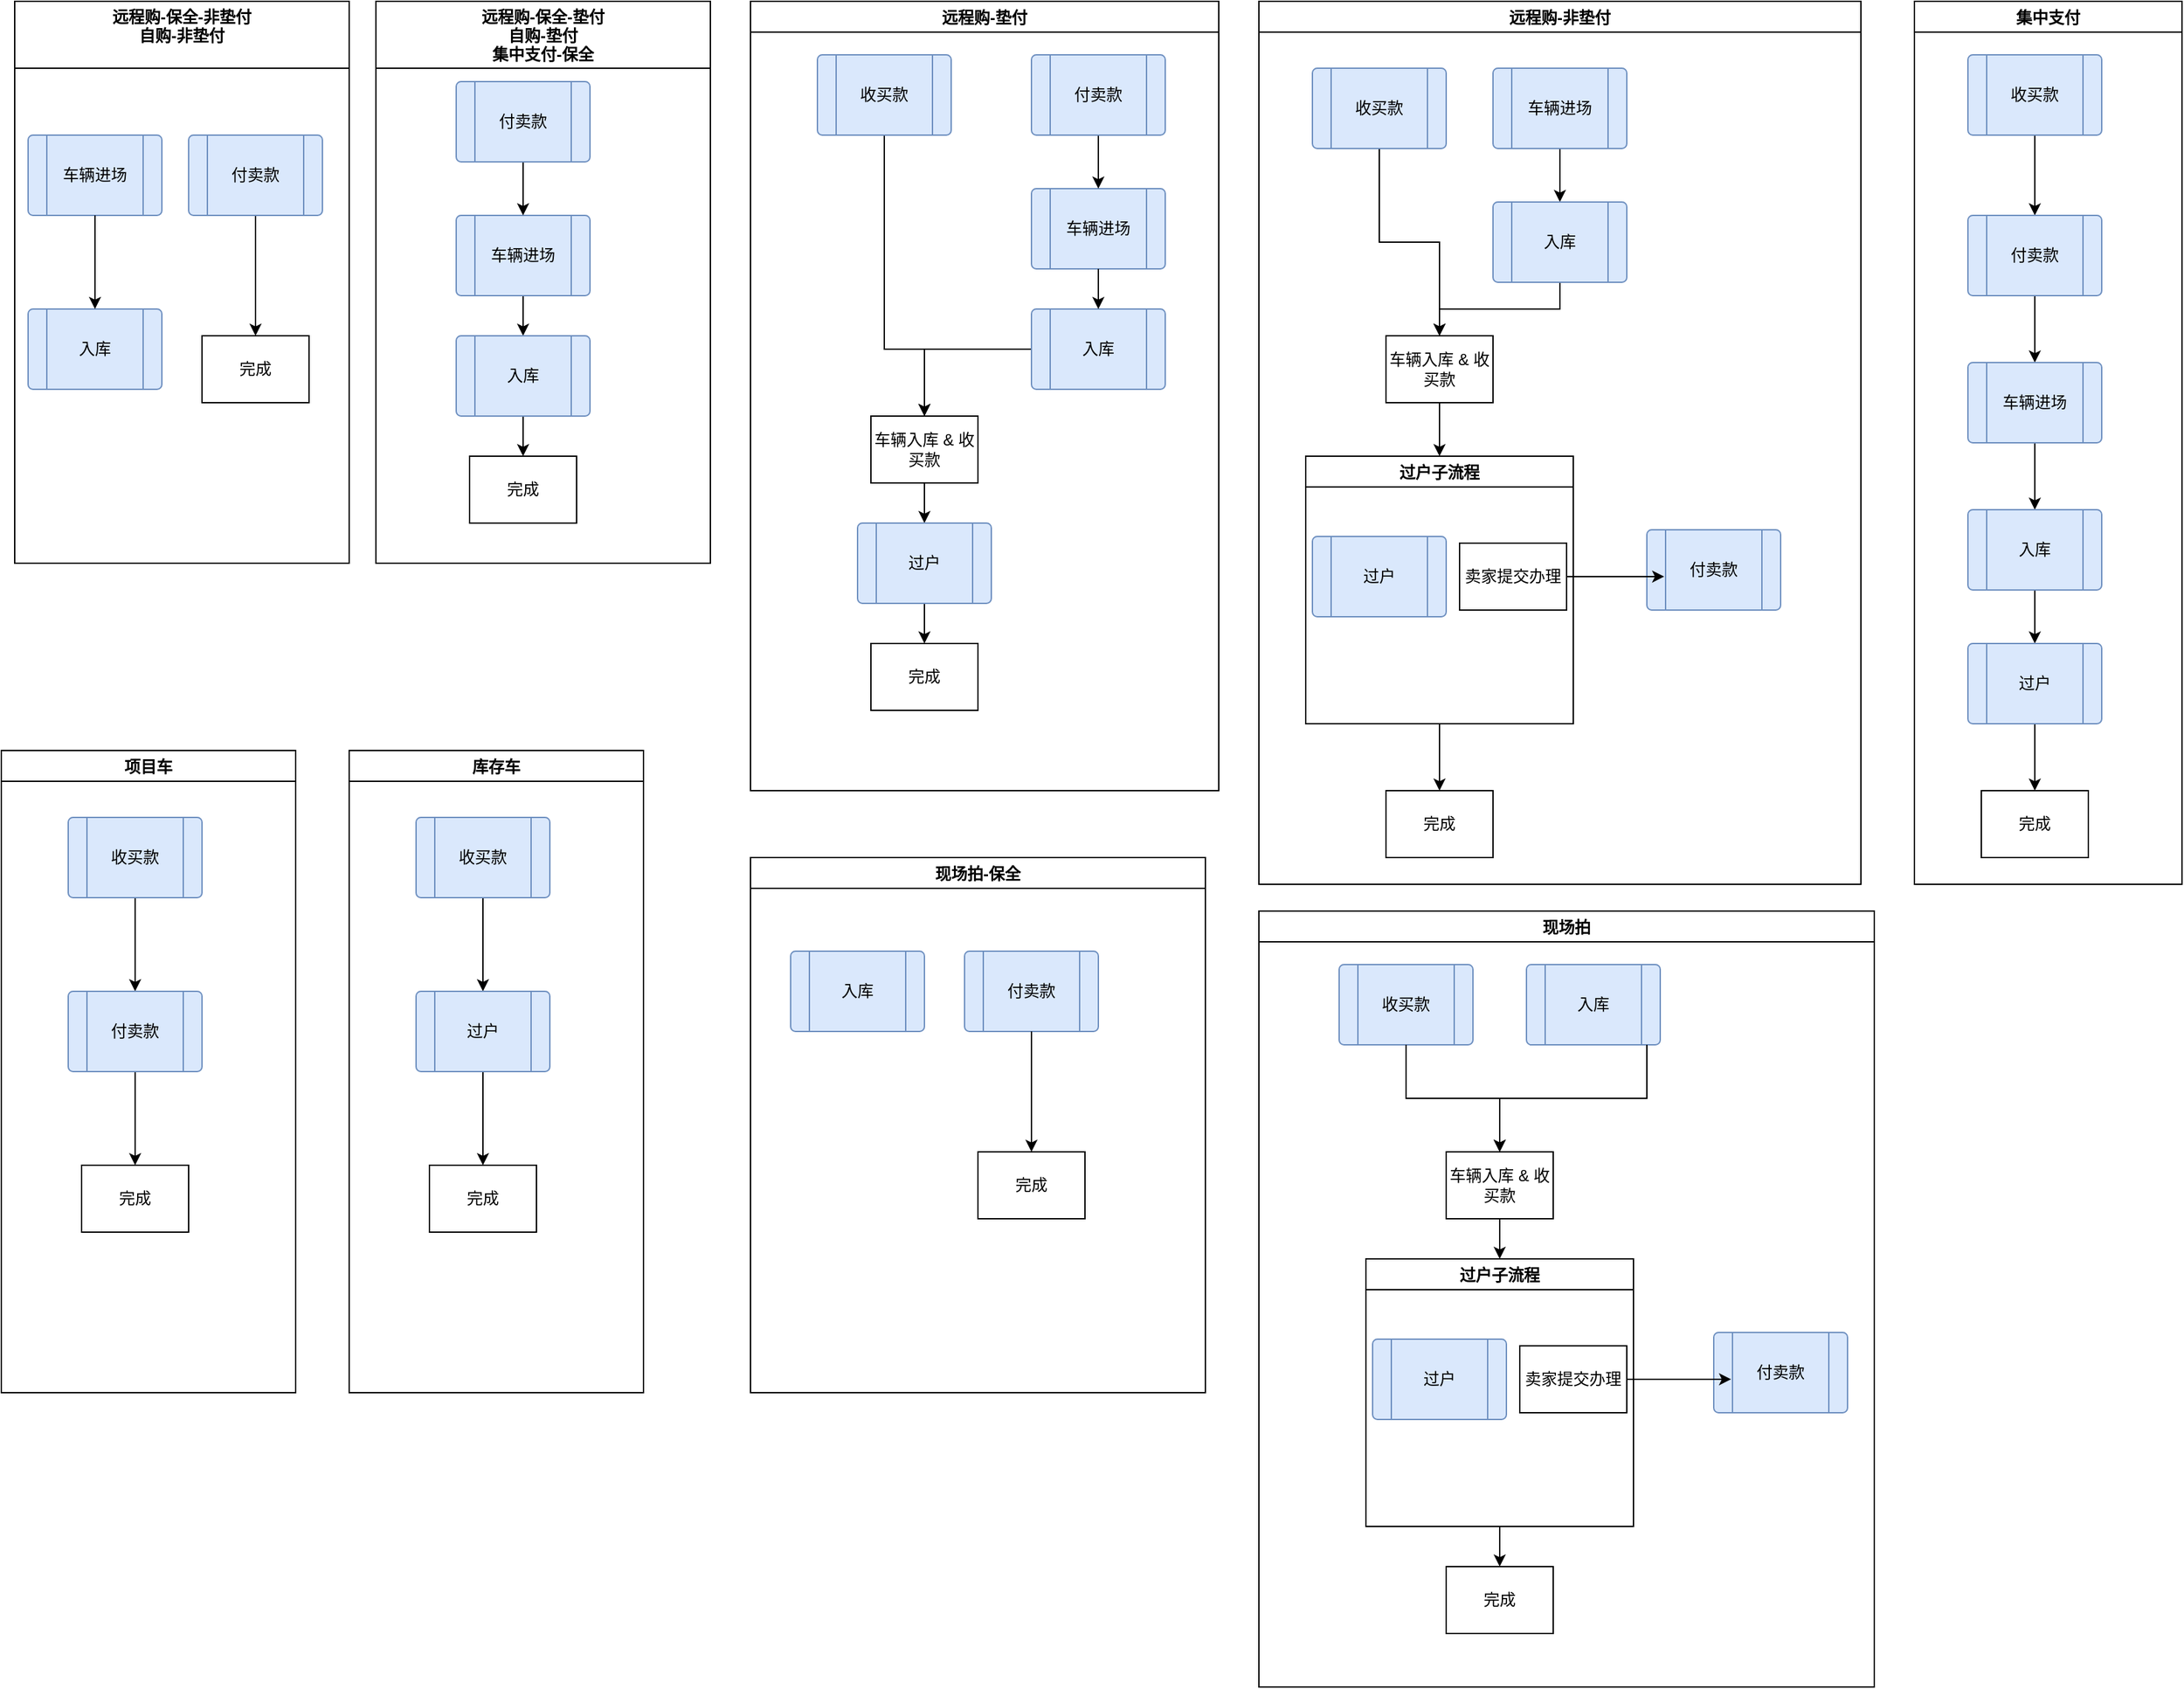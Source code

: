 <mxfile version="20.5.1" type="github" pages="2">
  <diagram id="PyH1VdXvSaC9Dqwm7e8b" name="订单流程-20221101">
    <mxGraphModel dx="2102" dy="1360" grid="1" gridSize="10" guides="1" tooltips="1" connect="1" arrows="1" fold="1" page="1" pageScale="1" pageWidth="850" pageHeight="1100" math="0" shadow="0">
      <root>
        <mxCell id="0" />
        <mxCell id="1" parent="0" />
        <mxCell id="zj0lSgHEAc8baebXkqyq-1" value="远程购-保全-非垫付&#xa;自购-非垫付&#xa;" style="swimlane;horizontal=1;startSize=50;" vertex="1" parent="1">
          <mxGeometry x="20" y="10" width="250" height="420" as="geometry" />
        </mxCell>
        <mxCell id="zj0lSgHEAc8baebXkqyq-2" value="车辆进场" style="verticalLabelPosition=middle;verticalAlign=middle;html=1;shape=process;whiteSpace=wrap;rounded=1;size=0.14;arcSize=6;labelPosition=center;align=center;fillColor=#dae8fc;strokeColor=#6c8ebf;" vertex="1" parent="zj0lSgHEAc8baebXkqyq-1">
          <mxGeometry x="10" y="100" width="100" height="60" as="geometry" />
        </mxCell>
        <mxCell id="O_E-vGtqt1srmJrxS2Ot-6" style="edgeStyle=orthogonalEdgeStyle;rounded=0;orthogonalLoop=1;jettySize=auto;html=1;" edge="1" parent="zj0lSgHEAc8baebXkqyq-1" source="O_E-vGtqt1srmJrxS2Ot-4" target="O_E-vGtqt1srmJrxS2Ot-5">
          <mxGeometry relative="1" as="geometry" />
        </mxCell>
        <mxCell id="O_E-vGtqt1srmJrxS2Ot-4" value="付卖款" style="verticalLabelPosition=middle;verticalAlign=middle;html=1;shape=process;whiteSpace=wrap;rounded=1;size=0.14;arcSize=6;labelPosition=center;align=center;fillColor=#dae8fc;strokeColor=#6c8ebf;" vertex="1" parent="zj0lSgHEAc8baebXkqyq-1">
          <mxGeometry x="130" y="100" width="100" height="60" as="geometry" />
        </mxCell>
        <mxCell id="O_E-vGtqt1srmJrxS2Ot-5" value="完成" style="rounded=0;whiteSpace=wrap;html=1;" vertex="1" parent="zj0lSgHEAc8baebXkqyq-1">
          <mxGeometry x="140" y="250" width="80" height="50" as="geometry" />
        </mxCell>
        <mxCell id="O_E-vGtqt1srmJrxS2Ot-2" value="入库" style="verticalLabelPosition=middle;verticalAlign=middle;html=1;shape=process;whiteSpace=wrap;rounded=1;size=0.14;arcSize=6;labelPosition=center;align=center;fillColor=#dae8fc;strokeColor=#6c8ebf;" vertex="1" parent="zj0lSgHEAc8baebXkqyq-1">
          <mxGeometry x="10" y="230" width="100" height="60" as="geometry" />
        </mxCell>
        <mxCell id="O_E-vGtqt1srmJrxS2Ot-3" value="" style="edgeStyle=orthogonalEdgeStyle;rounded=0;orthogonalLoop=1;jettySize=auto;html=1;" edge="1" parent="zj0lSgHEAc8baebXkqyq-1" source="zj0lSgHEAc8baebXkqyq-2" target="O_E-vGtqt1srmJrxS2Ot-2">
          <mxGeometry relative="1" as="geometry" />
        </mxCell>
        <mxCell id="O_E-vGtqt1srmJrxS2Ot-13" value="远程购-保全-垫付&#xa;自购-垫付&#xa;集中支付-保全" style="swimlane;horizontal=1;startSize=50;" vertex="1" parent="1">
          <mxGeometry x="290" y="10" width="250" height="420" as="geometry" />
        </mxCell>
        <mxCell id="O_E-vGtqt1srmJrxS2Ot-20" style="edgeStyle=orthogonalEdgeStyle;rounded=0;orthogonalLoop=1;jettySize=auto;html=1;" edge="1" parent="O_E-vGtqt1srmJrxS2Ot-13" source="O_E-vGtqt1srmJrxS2Ot-14" target="O_E-vGtqt1srmJrxS2Ot-18">
          <mxGeometry relative="1" as="geometry" />
        </mxCell>
        <mxCell id="O_E-vGtqt1srmJrxS2Ot-14" value="车辆进场" style="verticalLabelPosition=middle;verticalAlign=middle;html=1;shape=process;whiteSpace=wrap;rounded=1;size=0.14;arcSize=6;labelPosition=center;align=center;fillColor=#dae8fc;strokeColor=#6c8ebf;" vertex="1" parent="O_E-vGtqt1srmJrxS2Ot-13">
          <mxGeometry x="60" y="160" width="100" height="60" as="geometry" />
        </mxCell>
        <mxCell id="O_E-vGtqt1srmJrxS2Ot-19" style="edgeStyle=orthogonalEdgeStyle;rounded=0;orthogonalLoop=1;jettySize=auto;html=1;" edge="1" parent="O_E-vGtqt1srmJrxS2Ot-13" source="O_E-vGtqt1srmJrxS2Ot-16" target="O_E-vGtqt1srmJrxS2Ot-14">
          <mxGeometry relative="1" as="geometry" />
        </mxCell>
        <mxCell id="O_E-vGtqt1srmJrxS2Ot-16" value="付卖款" style="verticalLabelPosition=middle;verticalAlign=middle;html=1;shape=process;whiteSpace=wrap;rounded=1;size=0.14;arcSize=6;labelPosition=center;align=center;fillColor=#dae8fc;strokeColor=#6c8ebf;" vertex="1" parent="O_E-vGtqt1srmJrxS2Ot-13">
          <mxGeometry x="60" y="60" width="100" height="60" as="geometry" />
        </mxCell>
        <mxCell id="O_E-vGtqt1srmJrxS2Ot-17" value="完成" style="rounded=0;whiteSpace=wrap;html=1;" vertex="1" parent="O_E-vGtqt1srmJrxS2Ot-13">
          <mxGeometry x="70" y="340" width="80" height="50" as="geometry" />
        </mxCell>
        <mxCell id="O_E-vGtqt1srmJrxS2Ot-21" style="edgeStyle=orthogonalEdgeStyle;rounded=0;orthogonalLoop=1;jettySize=auto;html=1;" edge="1" parent="O_E-vGtqt1srmJrxS2Ot-13" source="O_E-vGtqt1srmJrxS2Ot-18" target="O_E-vGtqt1srmJrxS2Ot-17">
          <mxGeometry relative="1" as="geometry" />
        </mxCell>
        <mxCell id="O_E-vGtqt1srmJrxS2Ot-18" value="入库" style="verticalLabelPosition=middle;verticalAlign=middle;html=1;shape=process;whiteSpace=wrap;rounded=1;size=0.14;arcSize=6;labelPosition=center;align=center;fillColor=#dae8fc;strokeColor=#6c8ebf;" vertex="1" parent="O_E-vGtqt1srmJrxS2Ot-13">
          <mxGeometry x="60" y="250" width="100" height="60" as="geometry" />
        </mxCell>
        <mxCell id="O_E-vGtqt1srmJrxS2Ot-22" value="远程购-垫付" style="swimlane;" vertex="1" parent="1">
          <mxGeometry x="570" y="10" width="350" height="590" as="geometry" />
        </mxCell>
        <mxCell id="O_E-vGtqt1srmJrxS2Ot-24" value="车辆进场" style="verticalLabelPosition=middle;verticalAlign=middle;html=1;shape=process;whiteSpace=wrap;rounded=1;size=0.14;arcSize=6;labelPosition=center;align=center;fillColor=#dae8fc;strokeColor=#6c8ebf;" vertex="1" parent="O_E-vGtqt1srmJrxS2Ot-22">
          <mxGeometry x="210" y="140" width="100" height="60" as="geometry" />
        </mxCell>
        <mxCell id="O_E-vGtqt1srmJrxS2Ot-25" style="edgeStyle=orthogonalEdgeStyle;rounded=0;orthogonalLoop=1;jettySize=auto;html=1;" edge="1" parent="O_E-vGtqt1srmJrxS2Ot-22" source="O_E-vGtqt1srmJrxS2Ot-26" target="O_E-vGtqt1srmJrxS2Ot-24">
          <mxGeometry relative="1" as="geometry" />
        </mxCell>
        <mxCell id="O_E-vGtqt1srmJrxS2Ot-26" value="付卖款" style="verticalLabelPosition=middle;verticalAlign=middle;html=1;shape=process;whiteSpace=wrap;rounded=1;size=0.14;arcSize=6;labelPosition=center;align=center;fillColor=#dae8fc;strokeColor=#6c8ebf;" vertex="1" parent="O_E-vGtqt1srmJrxS2Ot-22">
          <mxGeometry x="210" y="40" width="100" height="60" as="geometry" />
        </mxCell>
        <mxCell id="O_E-vGtqt1srmJrxS2Ot-30" style="edgeStyle=orthogonalEdgeStyle;rounded=0;orthogonalLoop=1;jettySize=auto;html=1;" edge="1" parent="O_E-vGtqt1srmJrxS2Ot-22" source="O_E-vGtqt1srmJrxS2Ot-27" target="O_E-vGtqt1srmJrxS2Ot-29">
          <mxGeometry relative="1" as="geometry" />
        </mxCell>
        <mxCell id="O_E-vGtqt1srmJrxS2Ot-27" value="入库" style="verticalLabelPosition=middle;verticalAlign=middle;html=1;shape=process;whiteSpace=wrap;rounded=1;size=0.14;arcSize=6;labelPosition=center;align=center;fillColor=#dae8fc;strokeColor=#6c8ebf;" vertex="1" parent="O_E-vGtqt1srmJrxS2Ot-22">
          <mxGeometry x="210" y="230" width="100" height="60" as="geometry" />
        </mxCell>
        <mxCell id="O_E-vGtqt1srmJrxS2Ot-23" style="edgeStyle=orthogonalEdgeStyle;rounded=0;orthogonalLoop=1;jettySize=auto;html=1;" edge="1" parent="O_E-vGtqt1srmJrxS2Ot-22" source="O_E-vGtqt1srmJrxS2Ot-24" target="O_E-vGtqt1srmJrxS2Ot-27">
          <mxGeometry relative="1" as="geometry" />
        </mxCell>
        <mxCell id="O_E-vGtqt1srmJrxS2Ot-75" style="edgeStyle=orthogonalEdgeStyle;rounded=0;orthogonalLoop=1;jettySize=auto;html=1;" edge="1" parent="O_E-vGtqt1srmJrxS2Ot-22" source="O_E-vGtqt1srmJrxS2Ot-28" target="O_E-vGtqt1srmJrxS2Ot-29">
          <mxGeometry relative="1" as="geometry">
            <Array as="points">
              <mxPoint x="100" y="260" />
              <mxPoint x="130" y="260" />
            </Array>
          </mxGeometry>
        </mxCell>
        <mxCell id="O_E-vGtqt1srmJrxS2Ot-28" value="收买款" style="verticalLabelPosition=middle;verticalAlign=middle;html=1;shape=process;whiteSpace=wrap;rounded=1;size=0.14;arcSize=6;labelPosition=center;align=center;fillColor=#dae8fc;strokeColor=#6c8ebf;" vertex="1" parent="O_E-vGtqt1srmJrxS2Ot-22">
          <mxGeometry x="50" y="40" width="100" height="60" as="geometry" />
        </mxCell>
        <mxCell id="O_E-vGtqt1srmJrxS2Ot-55" style="edgeStyle=orthogonalEdgeStyle;rounded=0;orthogonalLoop=1;jettySize=auto;html=1;" edge="1" parent="O_E-vGtqt1srmJrxS2Ot-22" source="O_E-vGtqt1srmJrxS2Ot-29" target="O_E-vGtqt1srmJrxS2Ot-54">
          <mxGeometry relative="1" as="geometry" />
        </mxCell>
        <mxCell id="O_E-vGtqt1srmJrxS2Ot-29" value="车辆入库 &amp;amp; 收买款" style="rounded=0;whiteSpace=wrap;html=1;" vertex="1" parent="O_E-vGtqt1srmJrxS2Ot-22">
          <mxGeometry x="90" y="310" width="80" height="50" as="geometry" />
        </mxCell>
        <mxCell id="O_E-vGtqt1srmJrxS2Ot-40" value="完成" style="rounded=0;whiteSpace=wrap;html=1;" vertex="1" parent="O_E-vGtqt1srmJrxS2Ot-22">
          <mxGeometry x="90" y="480" width="80" height="50" as="geometry" />
        </mxCell>
        <mxCell id="O_E-vGtqt1srmJrxS2Ot-56" style="edgeStyle=orthogonalEdgeStyle;rounded=0;orthogonalLoop=1;jettySize=auto;html=1;" edge="1" parent="O_E-vGtqt1srmJrxS2Ot-22" source="O_E-vGtqt1srmJrxS2Ot-54" target="O_E-vGtqt1srmJrxS2Ot-40">
          <mxGeometry relative="1" as="geometry" />
        </mxCell>
        <mxCell id="O_E-vGtqt1srmJrxS2Ot-54" value="过户" style="verticalLabelPosition=middle;verticalAlign=middle;html=1;shape=process;whiteSpace=wrap;rounded=1;size=0.14;arcSize=6;labelPosition=center;align=center;fillColor=#dae8fc;strokeColor=#6c8ebf;" vertex="1" parent="O_E-vGtqt1srmJrxS2Ot-22">
          <mxGeometry x="80" y="390" width="100" height="60" as="geometry" />
        </mxCell>
        <mxCell id="O_E-vGtqt1srmJrxS2Ot-42" value="远程购-非垫付" style="swimlane;" vertex="1" parent="1">
          <mxGeometry x="950" y="10" width="450" height="660" as="geometry" />
        </mxCell>
        <mxCell id="O_E-vGtqt1srmJrxS2Ot-47" style="edgeStyle=orthogonalEdgeStyle;rounded=0;orthogonalLoop=1;jettySize=auto;html=1;" edge="1" parent="O_E-vGtqt1srmJrxS2Ot-42" source="O_E-vGtqt1srmJrxS2Ot-43" target="O_E-vGtqt1srmJrxS2Ot-46">
          <mxGeometry relative="1" as="geometry" />
        </mxCell>
        <mxCell id="O_E-vGtqt1srmJrxS2Ot-43" value="收买款" style="verticalLabelPosition=middle;verticalAlign=middle;html=1;shape=process;whiteSpace=wrap;rounded=1;size=0.14;arcSize=6;labelPosition=center;align=center;fillColor=#dae8fc;strokeColor=#6c8ebf;" vertex="1" parent="O_E-vGtqt1srmJrxS2Ot-42">
          <mxGeometry x="40" y="50" width="100" height="60" as="geometry" />
        </mxCell>
        <mxCell id="O_E-vGtqt1srmJrxS2Ot-48" style="edgeStyle=orthogonalEdgeStyle;rounded=0;orthogonalLoop=1;jettySize=auto;html=1;" edge="1" parent="O_E-vGtqt1srmJrxS2Ot-42" source="O_E-vGtqt1srmJrxS2Ot-44" target="O_E-vGtqt1srmJrxS2Ot-45">
          <mxGeometry relative="1" as="geometry" />
        </mxCell>
        <mxCell id="O_E-vGtqt1srmJrxS2Ot-44" value="车辆进场" style="verticalLabelPosition=middle;verticalAlign=middle;html=1;shape=process;whiteSpace=wrap;rounded=1;size=0.14;arcSize=6;labelPosition=center;align=center;fillColor=#dae8fc;strokeColor=#6c8ebf;" vertex="1" parent="O_E-vGtqt1srmJrxS2Ot-42">
          <mxGeometry x="175" y="50" width="100" height="60" as="geometry" />
        </mxCell>
        <mxCell id="O_E-vGtqt1srmJrxS2Ot-49" style="edgeStyle=orthogonalEdgeStyle;rounded=0;orthogonalLoop=1;jettySize=auto;html=1;" edge="1" parent="O_E-vGtqt1srmJrxS2Ot-42" source="O_E-vGtqt1srmJrxS2Ot-45" target="O_E-vGtqt1srmJrxS2Ot-46">
          <mxGeometry relative="1" as="geometry" />
        </mxCell>
        <mxCell id="O_E-vGtqt1srmJrxS2Ot-45" value="入库" style="verticalLabelPosition=middle;verticalAlign=middle;html=1;shape=process;whiteSpace=wrap;rounded=1;size=0.14;arcSize=6;labelPosition=center;align=center;fillColor=#dae8fc;strokeColor=#6c8ebf;" vertex="1" parent="O_E-vGtqt1srmJrxS2Ot-42">
          <mxGeometry x="175" y="150" width="100" height="60" as="geometry" />
        </mxCell>
        <mxCell id="O_E-vGtqt1srmJrxS2Ot-53" style="edgeStyle=orthogonalEdgeStyle;rounded=0;orthogonalLoop=1;jettySize=auto;html=1;" edge="1" parent="O_E-vGtqt1srmJrxS2Ot-42" source="O_E-vGtqt1srmJrxS2Ot-46" target="O_E-vGtqt1srmJrxS2Ot-50">
          <mxGeometry relative="1" as="geometry" />
        </mxCell>
        <mxCell id="O_E-vGtqt1srmJrxS2Ot-46" value="车辆入库 &amp;amp; 收买款" style="rounded=0;whiteSpace=wrap;html=1;" vertex="1" parent="O_E-vGtqt1srmJrxS2Ot-42">
          <mxGeometry x="95" y="250" width="80" height="50" as="geometry" />
        </mxCell>
        <mxCell id="O_E-vGtqt1srmJrxS2Ot-60" style="edgeStyle=orthogonalEdgeStyle;rounded=0;orthogonalLoop=1;jettySize=auto;html=1;" edge="1" parent="O_E-vGtqt1srmJrxS2Ot-42" source="O_E-vGtqt1srmJrxS2Ot-50" target="O_E-vGtqt1srmJrxS2Ot-59">
          <mxGeometry relative="1" as="geometry" />
        </mxCell>
        <mxCell id="O_E-vGtqt1srmJrxS2Ot-50" value="过户子流程" style="swimlane;" vertex="1" parent="O_E-vGtqt1srmJrxS2Ot-42">
          <mxGeometry x="35" y="340" width="200" height="200" as="geometry" />
        </mxCell>
        <mxCell id="O_E-vGtqt1srmJrxS2Ot-57" value="过户" style="verticalLabelPosition=middle;verticalAlign=middle;html=1;shape=process;whiteSpace=wrap;rounded=1;size=0.14;arcSize=6;labelPosition=center;align=center;fillColor=#dae8fc;strokeColor=#6c8ebf;" vertex="1" parent="O_E-vGtqt1srmJrxS2Ot-50">
          <mxGeometry x="5" y="60" width="100" height="60" as="geometry" />
        </mxCell>
        <mxCell id="O_E-vGtqt1srmJrxS2Ot-58" value="卖家提交办理" style="rounded=0;whiteSpace=wrap;html=1;" vertex="1" parent="O_E-vGtqt1srmJrxS2Ot-50">
          <mxGeometry x="115" y="65" width="80" height="50" as="geometry" />
        </mxCell>
        <mxCell id="O_E-vGtqt1srmJrxS2Ot-59" value="完成" style="rounded=0;whiteSpace=wrap;html=1;" vertex="1" parent="O_E-vGtqt1srmJrxS2Ot-42">
          <mxGeometry x="95" y="590" width="80" height="50" as="geometry" />
        </mxCell>
        <mxCell id="O_E-vGtqt1srmJrxS2Ot-61" value="付卖款" style="verticalLabelPosition=middle;verticalAlign=middle;html=1;shape=process;whiteSpace=wrap;rounded=1;size=0.14;arcSize=6;labelPosition=center;align=center;fillColor=#dae8fc;strokeColor=#6c8ebf;" vertex="1" parent="O_E-vGtqt1srmJrxS2Ot-42">
          <mxGeometry x="290" y="395" width="100" height="60" as="geometry" />
        </mxCell>
        <mxCell id="O_E-vGtqt1srmJrxS2Ot-62" style="edgeStyle=orthogonalEdgeStyle;rounded=0;orthogonalLoop=1;jettySize=auto;html=1;entryX=0.13;entryY=0.583;entryDx=0;entryDy=0;entryPerimeter=0;" edge="1" parent="O_E-vGtqt1srmJrxS2Ot-42" source="O_E-vGtqt1srmJrxS2Ot-58" target="O_E-vGtqt1srmJrxS2Ot-61">
          <mxGeometry relative="1" as="geometry" />
        </mxCell>
        <mxCell id="O_E-vGtqt1srmJrxS2Ot-63" value="项目车" style="swimlane;" vertex="1" parent="1">
          <mxGeometry x="10" y="570" width="220" height="480" as="geometry" />
        </mxCell>
        <mxCell id="O_E-vGtqt1srmJrxS2Ot-66" style="edgeStyle=orthogonalEdgeStyle;rounded=0;orthogonalLoop=1;jettySize=auto;html=1;" edge="1" parent="O_E-vGtqt1srmJrxS2Ot-63" source="O_E-vGtqt1srmJrxS2Ot-64" target="O_E-vGtqt1srmJrxS2Ot-65">
          <mxGeometry relative="1" as="geometry" />
        </mxCell>
        <mxCell id="O_E-vGtqt1srmJrxS2Ot-64" value="收买款" style="verticalLabelPosition=middle;verticalAlign=middle;html=1;shape=process;whiteSpace=wrap;rounded=1;size=0.14;arcSize=6;labelPosition=center;align=center;fillColor=#dae8fc;strokeColor=#6c8ebf;" vertex="1" parent="O_E-vGtqt1srmJrxS2Ot-63">
          <mxGeometry x="50" y="50" width="100" height="60" as="geometry" />
        </mxCell>
        <mxCell id="O_E-vGtqt1srmJrxS2Ot-68" style="edgeStyle=orthogonalEdgeStyle;rounded=0;orthogonalLoop=1;jettySize=auto;html=1;entryX=0.5;entryY=0;entryDx=0;entryDy=0;" edge="1" parent="O_E-vGtqt1srmJrxS2Ot-63" source="O_E-vGtqt1srmJrxS2Ot-65" target="O_E-vGtqt1srmJrxS2Ot-67">
          <mxGeometry relative="1" as="geometry" />
        </mxCell>
        <mxCell id="O_E-vGtqt1srmJrxS2Ot-65" value="付卖款" style="verticalLabelPosition=middle;verticalAlign=middle;html=1;shape=process;whiteSpace=wrap;rounded=1;size=0.14;arcSize=6;labelPosition=center;align=center;fillColor=#dae8fc;strokeColor=#6c8ebf;" vertex="1" parent="O_E-vGtqt1srmJrxS2Ot-63">
          <mxGeometry x="50" y="180" width="100" height="60" as="geometry" />
        </mxCell>
        <mxCell id="O_E-vGtqt1srmJrxS2Ot-67" value="完成" style="rounded=0;whiteSpace=wrap;html=1;" vertex="1" parent="O_E-vGtqt1srmJrxS2Ot-63">
          <mxGeometry x="60" y="310" width="80" height="50" as="geometry" />
        </mxCell>
        <mxCell id="O_E-vGtqt1srmJrxS2Ot-69" value="库存车" style="swimlane;" vertex="1" parent="1">
          <mxGeometry x="270" y="570" width="220" height="480" as="geometry" />
        </mxCell>
        <mxCell id="O_E-vGtqt1srmJrxS2Ot-70" style="edgeStyle=orthogonalEdgeStyle;rounded=0;orthogonalLoop=1;jettySize=auto;html=1;" edge="1" parent="O_E-vGtqt1srmJrxS2Ot-69" source="O_E-vGtqt1srmJrxS2Ot-71" target="O_E-vGtqt1srmJrxS2Ot-73">
          <mxGeometry relative="1" as="geometry" />
        </mxCell>
        <mxCell id="O_E-vGtqt1srmJrxS2Ot-71" value="收买款" style="verticalLabelPosition=middle;verticalAlign=middle;html=1;shape=process;whiteSpace=wrap;rounded=1;size=0.14;arcSize=6;labelPosition=center;align=center;fillColor=#dae8fc;strokeColor=#6c8ebf;" vertex="1" parent="O_E-vGtqt1srmJrxS2Ot-69">
          <mxGeometry x="50" y="50" width="100" height="60" as="geometry" />
        </mxCell>
        <mxCell id="O_E-vGtqt1srmJrxS2Ot-72" style="edgeStyle=orthogonalEdgeStyle;rounded=0;orthogonalLoop=1;jettySize=auto;html=1;entryX=0.5;entryY=0;entryDx=0;entryDy=0;" edge="1" parent="O_E-vGtqt1srmJrxS2Ot-69" source="O_E-vGtqt1srmJrxS2Ot-73" target="O_E-vGtqt1srmJrxS2Ot-74">
          <mxGeometry relative="1" as="geometry" />
        </mxCell>
        <mxCell id="O_E-vGtqt1srmJrxS2Ot-73" value="过户" style="verticalLabelPosition=middle;verticalAlign=middle;html=1;shape=process;whiteSpace=wrap;rounded=1;size=0.14;arcSize=6;labelPosition=center;align=center;fillColor=#dae8fc;strokeColor=#6c8ebf;" vertex="1" parent="O_E-vGtqt1srmJrxS2Ot-69">
          <mxGeometry x="50" y="180" width="100" height="60" as="geometry" />
        </mxCell>
        <mxCell id="O_E-vGtqt1srmJrxS2Ot-74" value="完成" style="rounded=0;whiteSpace=wrap;html=1;" vertex="1" parent="O_E-vGtqt1srmJrxS2Ot-69">
          <mxGeometry x="60" y="310" width="80" height="50" as="geometry" />
        </mxCell>
        <mxCell id="O_E-vGtqt1srmJrxS2Ot-76" value="集中支付" style="swimlane;" vertex="1" parent="1">
          <mxGeometry x="1440" y="10" width="200" height="660" as="geometry" />
        </mxCell>
        <mxCell id="O_E-vGtqt1srmJrxS2Ot-79" style="edgeStyle=orthogonalEdgeStyle;rounded=0;orthogonalLoop=1;jettySize=auto;html=1;" edge="1" parent="O_E-vGtqt1srmJrxS2Ot-76" source="O_E-vGtqt1srmJrxS2Ot-77" target="O_E-vGtqt1srmJrxS2Ot-78">
          <mxGeometry relative="1" as="geometry" />
        </mxCell>
        <mxCell id="O_E-vGtqt1srmJrxS2Ot-77" value="收买款" style="verticalLabelPosition=middle;verticalAlign=middle;html=1;shape=process;whiteSpace=wrap;rounded=1;size=0.14;arcSize=6;labelPosition=center;align=center;fillColor=#dae8fc;strokeColor=#6c8ebf;" vertex="1" parent="O_E-vGtqt1srmJrxS2Ot-76">
          <mxGeometry x="40" y="40" width="100" height="60" as="geometry" />
        </mxCell>
        <mxCell id="O_E-vGtqt1srmJrxS2Ot-81" style="edgeStyle=orthogonalEdgeStyle;rounded=0;orthogonalLoop=1;jettySize=auto;html=1;" edge="1" parent="O_E-vGtqt1srmJrxS2Ot-76" source="O_E-vGtqt1srmJrxS2Ot-78" target="O_E-vGtqt1srmJrxS2Ot-80">
          <mxGeometry relative="1" as="geometry" />
        </mxCell>
        <mxCell id="O_E-vGtqt1srmJrxS2Ot-78" value="付卖款" style="verticalLabelPosition=middle;verticalAlign=middle;html=1;shape=process;whiteSpace=wrap;rounded=1;size=0.14;arcSize=6;labelPosition=center;align=center;fillColor=#dae8fc;strokeColor=#6c8ebf;" vertex="1" parent="O_E-vGtqt1srmJrxS2Ot-76">
          <mxGeometry x="40" y="160" width="100" height="60" as="geometry" />
        </mxCell>
        <mxCell id="O_E-vGtqt1srmJrxS2Ot-83" style="edgeStyle=orthogonalEdgeStyle;rounded=0;orthogonalLoop=1;jettySize=auto;html=1;" edge="1" parent="O_E-vGtqt1srmJrxS2Ot-76" source="O_E-vGtqt1srmJrxS2Ot-80" target="O_E-vGtqt1srmJrxS2Ot-82">
          <mxGeometry relative="1" as="geometry" />
        </mxCell>
        <mxCell id="O_E-vGtqt1srmJrxS2Ot-80" value="车辆进场" style="verticalLabelPosition=middle;verticalAlign=middle;html=1;shape=process;whiteSpace=wrap;rounded=1;size=0.14;arcSize=6;labelPosition=center;align=center;fillColor=#dae8fc;strokeColor=#6c8ebf;" vertex="1" parent="O_E-vGtqt1srmJrxS2Ot-76">
          <mxGeometry x="40" y="270" width="100" height="60" as="geometry" />
        </mxCell>
        <mxCell id="O_E-vGtqt1srmJrxS2Ot-85" style="edgeStyle=orthogonalEdgeStyle;rounded=0;orthogonalLoop=1;jettySize=auto;html=1;" edge="1" parent="O_E-vGtqt1srmJrxS2Ot-76" source="O_E-vGtqt1srmJrxS2Ot-82" target="O_E-vGtqt1srmJrxS2Ot-84">
          <mxGeometry relative="1" as="geometry" />
        </mxCell>
        <mxCell id="O_E-vGtqt1srmJrxS2Ot-82" value="入库" style="verticalLabelPosition=middle;verticalAlign=middle;html=1;shape=process;whiteSpace=wrap;rounded=1;size=0.14;arcSize=6;labelPosition=center;align=center;fillColor=#dae8fc;strokeColor=#6c8ebf;" vertex="1" parent="O_E-vGtqt1srmJrxS2Ot-76">
          <mxGeometry x="40" y="380" width="100" height="60" as="geometry" />
        </mxCell>
        <mxCell id="O_E-vGtqt1srmJrxS2Ot-87" style="edgeStyle=orthogonalEdgeStyle;rounded=0;orthogonalLoop=1;jettySize=auto;html=1;entryX=0.5;entryY=0;entryDx=0;entryDy=0;" edge="1" parent="O_E-vGtqt1srmJrxS2Ot-76" source="O_E-vGtqt1srmJrxS2Ot-84" target="O_E-vGtqt1srmJrxS2Ot-86">
          <mxGeometry relative="1" as="geometry" />
        </mxCell>
        <mxCell id="O_E-vGtqt1srmJrxS2Ot-84" value="过户" style="verticalLabelPosition=middle;verticalAlign=middle;html=1;shape=process;whiteSpace=wrap;rounded=1;size=0.14;arcSize=6;labelPosition=center;align=center;fillColor=#dae8fc;strokeColor=#6c8ebf;" vertex="1" parent="O_E-vGtqt1srmJrxS2Ot-76">
          <mxGeometry x="40" y="480" width="100" height="60" as="geometry" />
        </mxCell>
        <mxCell id="O_E-vGtqt1srmJrxS2Ot-86" value="完成" style="rounded=0;whiteSpace=wrap;html=1;" vertex="1" parent="O_E-vGtqt1srmJrxS2Ot-76">
          <mxGeometry x="50" y="590" width="80" height="50" as="geometry" />
        </mxCell>
        <mxCell id="O_E-vGtqt1srmJrxS2Ot-88" value="现场拍-保全" style="swimlane;" vertex="1" parent="1">
          <mxGeometry x="570" y="650" width="340" height="400" as="geometry" />
        </mxCell>
        <mxCell id="O_E-vGtqt1srmJrxS2Ot-91" value="付卖款" style="verticalLabelPosition=middle;verticalAlign=middle;html=1;shape=process;whiteSpace=wrap;rounded=1;size=0.14;arcSize=6;labelPosition=center;align=center;fillColor=#dae8fc;strokeColor=#6c8ebf;" vertex="1" parent="O_E-vGtqt1srmJrxS2Ot-88">
          <mxGeometry x="160" y="70" width="100" height="60" as="geometry" />
        </mxCell>
        <mxCell id="O_E-vGtqt1srmJrxS2Ot-92" value="完成" style="rounded=0;whiteSpace=wrap;html=1;" vertex="1" parent="O_E-vGtqt1srmJrxS2Ot-88">
          <mxGeometry x="170" y="220" width="80" height="50" as="geometry" />
        </mxCell>
        <mxCell id="O_E-vGtqt1srmJrxS2Ot-90" style="edgeStyle=orthogonalEdgeStyle;rounded=0;orthogonalLoop=1;jettySize=auto;html=1;" edge="1" parent="O_E-vGtqt1srmJrxS2Ot-88" source="O_E-vGtqt1srmJrxS2Ot-91" target="O_E-vGtqt1srmJrxS2Ot-92">
          <mxGeometry relative="1" as="geometry" />
        </mxCell>
        <mxCell id="O_E-vGtqt1srmJrxS2Ot-93" value="入库" style="verticalLabelPosition=middle;verticalAlign=middle;html=1;shape=process;whiteSpace=wrap;rounded=1;size=0.14;arcSize=6;labelPosition=center;align=center;fillColor=#dae8fc;strokeColor=#6c8ebf;" vertex="1" parent="O_E-vGtqt1srmJrxS2Ot-88">
          <mxGeometry x="30" y="70" width="100" height="60" as="geometry" />
        </mxCell>
        <mxCell id="O_E-vGtqt1srmJrxS2Ot-95" value="现场拍" style="swimlane;" vertex="1" parent="1">
          <mxGeometry x="950" y="690" width="460" height="580" as="geometry" />
        </mxCell>
        <mxCell id="O_E-vGtqt1srmJrxS2Ot-97" value="收买款" style="verticalLabelPosition=middle;verticalAlign=middle;html=1;shape=process;whiteSpace=wrap;rounded=1;size=0.14;arcSize=6;labelPosition=center;align=center;fillColor=#dae8fc;strokeColor=#6c8ebf;" vertex="1" parent="O_E-vGtqt1srmJrxS2Ot-95">
          <mxGeometry x="60" y="40" width="100" height="60" as="geometry" />
        </mxCell>
        <mxCell id="O_E-vGtqt1srmJrxS2Ot-101" value="入库" style="verticalLabelPosition=middle;verticalAlign=middle;html=1;shape=process;whiteSpace=wrap;rounded=1;size=0.14;arcSize=6;labelPosition=center;align=center;fillColor=#dae8fc;strokeColor=#6c8ebf;" vertex="1" parent="O_E-vGtqt1srmJrxS2Ot-95">
          <mxGeometry x="200" y="40" width="100" height="60" as="geometry" />
        </mxCell>
        <mxCell id="O_E-vGtqt1srmJrxS2Ot-103" value="车辆入库 &amp;amp; 收买款" style="rounded=0;whiteSpace=wrap;html=1;" vertex="1" parent="O_E-vGtqt1srmJrxS2Ot-95">
          <mxGeometry x="140" y="180" width="80" height="50" as="geometry" />
        </mxCell>
        <mxCell id="O_E-vGtqt1srmJrxS2Ot-96" style="edgeStyle=orthogonalEdgeStyle;rounded=0;orthogonalLoop=1;jettySize=auto;html=1;" edge="1" parent="O_E-vGtqt1srmJrxS2Ot-95" source="O_E-vGtqt1srmJrxS2Ot-97" target="O_E-vGtqt1srmJrxS2Ot-103">
          <mxGeometry relative="1" as="geometry" />
        </mxCell>
        <mxCell id="O_E-vGtqt1srmJrxS2Ot-100" style="edgeStyle=orthogonalEdgeStyle;rounded=0;orthogonalLoop=1;jettySize=auto;html=1;" edge="1" parent="O_E-vGtqt1srmJrxS2Ot-95" source="O_E-vGtqt1srmJrxS2Ot-101" target="O_E-vGtqt1srmJrxS2Ot-103">
          <mxGeometry relative="1" as="geometry">
            <Array as="points">
              <mxPoint x="290" y="140" />
              <mxPoint x="180" y="140" />
            </Array>
          </mxGeometry>
        </mxCell>
        <mxCell id="O_E-vGtqt1srmJrxS2Ot-105" value="过户子流程" style="swimlane;" vertex="1" parent="O_E-vGtqt1srmJrxS2Ot-95">
          <mxGeometry x="80" y="260" width="200" height="200" as="geometry" />
        </mxCell>
        <mxCell id="O_E-vGtqt1srmJrxS2Ot-106" value="过户" style="verticalLabelPosition=middle;verticalAlign=middle;html=1;shape=process;whiteSpace=wrap;rounded=1;size=0.14;arcSize=6;labelPosition=center;align=center;fillColor=#dae8fc;strokeColor=#6c8ebf;" vertex="1" parent="O_E-vGtqt1srmJrxS2Ot-105">
          <mxGeometry x="5" y="60" width="100" height="60" as="geometry" />
        </mxCell>
        <mxCell id="O_E-vGtqt1srmJrxS2Ot-107" value="卖家提交办理" style="rounded=0;whiteSpace=wrap;html=1;" vertex="1" parent="O_E-vGtqt1srmJrxS2Ot-105">
          <mxGeometry x="115" y="65" width="80" height="50" as="geometry" />
        </mxCell>
        <mxCell id="O_E-vGtqt1srmJrxS2Ot-102" style="edgeStyle=orthogonalEdgeStyle;rounded=0;orthogonalLoop=1;jettySize=auto;html=1;" edge="1" parent="O_E-vGtqt1srmJrxS2Ot-95" source="O_E-vGtqt1srmJrxS2Ot-103" target="O_E-vGtqt1srmJrxS2Ot-105">
          <mxGeometry relative="1" as="geometry" />
        </mxCell>
        <mxCell id="O_E-vGtqt1srmJrxS2Ot-108" value="完成" style="rounded=0;whiteSpace=wrap;html=1;" vertex="1" parent="O_E-vGtqt1srmJrxS2Ot-95">
          <mxGeometry x="140" y="490" width="80" height="50" as="geometry" />
        </mxCell>
        <mxCell id="O_E-vGtqt1srmJrxS2Ot-104" style="edgeStyle=orthogonalEdgeStyle;rounded=0;orthogonalLoop=1;jettySize=auto;html=1;" edge="1" parent="O_E-vGtqt1srmJrxS2Ot-95" source="O_E-vGtqt1srmJrxS2Ot-105" target="O_E-vGtqt1srmJrxS2Ot-108">
          <mxGeometry relative="1" as="geometry" />
        </mxCell>
        <mxCell id="O_E-vGtqt1srmJrxS2Ot-109" value="付卖款" style="verticalLabelPosition=middle;verticalAlign=middle;html=1;shape=process;whiteSpace=wrap;rounded=1;size=0.14;arcSize=6;labelPosition=center;align=center;fillColor=#dae8fc;strokeColor=#6c8ebf;" vertex="1" parent="O_E-vGtqt1srmJrxS2Ot-95">
          <mxGeometry x="340" y="315" width="100" height="60" as="geometry" />
        </mxCell>
        <mxCell id="O_E-vGtqt1srmJrxS2Ot-110" style="edgeStyle=orthogonalEdgeStyle;rounded=0;orthogonalLoop=1;jettySize=auto;html=1;entryX=0.13;entryY=0.583;entryDx=0;entryDy=0;entryPerimeter=0;" edge="1" parent="O_E-vGtqt1srmJrxS2Ot-95" source="O_E-vGtqt1srmJrxS2Ot-107" target="O_E-vGtqt1srmJrxS2Ot-109">
          <mxGeometry relative="1" as="geometry" />
        </mxCell>
      </root>
    </mxGraphModel>
  </diagram>
  <diagram id="LMwuPY2iV8CUSOwi6vbU" name="子流程-20221101">
    <mxGraphModel dx="1183" dy="765" grid="1" gridSize="10" guides="1" tooltips="1" connect="1" arrows="1" fold="1" page="1" pageScale="1" pageWidth="850" pageHeight="1100" math="0" shadow="0">
      <root>
        <mxCell id="0" />
        <mxCell id="1" parent="0" />
        <mxCell id="fwDDHEDy0muOu9YzreqG-1" value="付卖款流程" style="swimlane;" vertex="1" parent="1">
          <mxGeometry x="30" y="30" width="170" height="580" as="geometry" />
        </mxCell>
        <mxCell id="fwDDHEDy0muOu9YzreqG-6" style="edgeStyle=orthogonalEdgeStyle;rounded=0;orthogonalLoop=1;jettySize=auto;html=1;" edge="1" parent="fwDDHEDy0muOu9YzreqG-1" source="fwDDHEDy0muOu9YzreqG-2" target="fwDDHEDy0muOu9YzreqG-3">
          <mxGeometry relative="1" as="geometry" />
        </mxCell>
        <mxCell id="fwDDHEDy0muOu9YzreqG-2" value="开始" style="ellipse;whiteSpace=wrap;html=1;" vertex="1" parent="fwDDHEDy0muOu9YzreqG-1">
          <mxGeometry x="21" y="40" width="120" height="80" as="geometry" />
        </mxCell>
        <mxCell id="fwDDHEDy0muOu9YzreqG-7" style="edgeStyle=orthogonalEdgeStyle;rounded=0;orthogonalLoop=1;jettySize=auto;html=1;" edge="1" parent="fwDDHEDy0muOu9YzreqG-1" source="fwDDHEDy0muOu9YzreqG-3" target="fwDDHEDy0muOu9YzreqG-4">
          <mxGeometry relative="1" as="geometry" />
        </mxCell>
        <mxCell id="fwDDHEDy0muOu9YzreqG-3" value="申请付款" style="whiteSpace=wrap;html=1;" vertex="1" parent="fwDDHEDy0muOu9YzreqG-1">
          <mxGeometry x="21" y="160" width="120" height="60" as="geometry" />
        </mxCell>
        <mxCell id="fwDDHEDy0muOu9YzreqG-8" style="edgeStyle=orthogonalEdgeStyle;rounded=0;orthogonalLoop=1;jettySize=auto;html=1;" edge="1" parent="fwDDHEDy0muOu9YzreqG-1" source="fwDDHEDy0muOu9YzreqG-4" target="fwDDHEDy0muOu9YzreqG-5">
          <mxGeometry relative="1" as="geometry" />
        </mxCell>
        <mxCell id="fwDDHEDy0muOu9YzreqG-4" value="财务支付" style="whiteSpace=wrap;html=1;" vertex="1" parent="fwDDHEDy0muOu9YzreqG-1">
          <mxGeometry x="21" y="270" width="120" height="60" as="geometry" />
        </mxCell>
        <mxCell id="fwDDHEDy0muOu9YzreqG-10" value="" style="edgeStyle=orthogonalEdgeStyle;rounded=0;orthogonalLoop=1;jettySize=auto;html=1;" edge="1" parent="fwDDHEDy0muOu9YzreqG-1" source="fwDDHEDy0muOu9YzreqG-5" target="fwDDHEDy0muOu9YzreqG-9">
          <mxGeometry relative="1" as="geometry" />
        </mxCell>
        <mxCell id="fwDDHEDy0muOu9YzreqG-5" value="卖家车款已到账" style="whiteSpace=wrap;html=1;" vertex="1" parent="fwDDHEDy0muOu9YzreqG-1">
          <mxGeometry x="21" y="370" width="120" height="60" as="geometry" />
        </mxCell>
        <mxCell id="fwDDHEDy0muOu9YzreqG-9" value="结束" style="ellipse;whiteSpace=wrap;html=1;" vertex="1" parent="fwDDHEDy0muOu9YzreqG-1">
          <mxGeometry x="21" y="470" width="120" height="60" as="geometry" />
        </mxCell>
        <mxCell id="fwDDHEDy0muOu9YzreqG-11" value="代驾流程" style="swimlane;" vertex="1" parent="1">
          <mxGeometry x="230" y="30" width="150" height="580" as="geometry" />
        </mxCell>
        <mxCell id="fwDDHEDy0muOu9YzreqG-22" style="edgeStyle=orthogonalEdgeStyle;rounded=0;orthogonalLoop=1;jettySize=auto;html=1;entryX=0.5;entryY=0;entryDx=0;entryDy=0;" edge="1" parent="fwDDHEDy0muOu9YzreqG-11" source="fwDDHEDy0muOu9YzreqG-12" target="fwDDHEDy0muOu9YzreqG-13">
          <mxGeometry relative="1" as="geometry" />
        </mxCell>
        <mxCell id="fwDDHEDy0muOu9YzreqG-12" value="开始" style="ellipse;whiteSpace=wrap;html=1;" vertex="1" parent="fwDDHEDy0muOu9YzreqG-11">
          <mxGeometry x="10" y="30" width="120" height="80" as="geometry" />
        </mxCell>
        <mxCell id="fwDDHEDy0muOu9YzreqG-23" style="edgeStyle=orthogonalEdgeStyle;rounded=0;orthogonalLoop=1;jettySize=auto;html=1;" edge="1" parent="fwDDHEDy0muOu9YzreqG-11" source="fwDDHEDy0muOu9YzreqG-13" target="fwDDHEDy0muOu9YzreqG-14">
          <mxGeometry relative="1" as="geometry" />
        </mxCell>
        <mxCell id="fwDDHEDy0muOu9YzreqG-13" value="oms&lt;br&gt;&lt;div&gt;分配代驾公司&lt;/div&gt;" style="whiteSpace=wrap;html=1;" vertex="1" parent="fwDDHEDy0muOu9YzreqG-11">
          <mxGeometry x="10" y="150" width="120" height="60" as="geometry" />
        </mxCell>
        <mxCell id="fwDDHEDy0muOu9YzreqG-24" style="edgeStyle=orthogonalEdgeStyle;rounded=0;orthogonalLoop=1;jettySize=auto;html=1;" edge="1" parent="fwDDHEDy0muOu9YzreqG-11" source="fwDDHEDy0muOu9YzreqG-14" target="fwDDHEDy0muOu9YzreqG-15">
          <mxGeometry relative="1" as="geometry" />
        </mxCell>
        <mxCell id="fwDDHEDy0muOu9YzreqG-14" value="&lt;div&gt;代驾后台&lt;/div&gt;&lt;div&gt;分配代驾员&lt;br&gt;&lt;/div&gt;" style="whiteSpace=wrap;html=1;" vertex="1" parent="fwDDHEDy0muOu9YzreqG-11">
          <mxGeometry x="10" y="240" width="120" height="60" as="geometry" />
        </mxCell>
        <mxCell id="fwDDHEDy0muOu9YzreqG-25" style="edgeStyle=orthogonalEdgeStyle;rounded=0;orthogonalLoop=1;jettySize=auto;html=1;" edge="1" parent="fwDDHEDy0muOu9YzreqG-11" source="fwDDHEDy0muOu9YzreqG-15" target="fwDDHEDy0muOu9YzreqG-21">
          <mxGeometry relative="1" as="geometry" />
        </mxCell>
        <mxCell id="fwDDHEDy0muOu9YzreqG-15" value="&lt;div&gt;代驾app&lt;/div&gt;&lt;div&gt;提车&lt;br&gt;&lt;/div&gt;" style="whiteSpace=wrap;html=1;" vertex="1" parent="fwDDHEDy0muOu9YzreqG-11">
          <mxGeometry x="10" y="330" width="120" height="60" as="geometry" />
        </mxCell>
        <mxCell id="fwDDHEDy0muOu9YzreqG-21" value="&lt;div&gt;代驾app&lt;/div&gt;&lt;div&gt;交车&lt;br&gt;&lt;/div&gt;" style="whiteSpace=wrap;html=1;" vertex="1" parent="fwDDHEDy0muOu9YzreqG-11">
          <mxGeometry x="10" y="420" width="120" height="60" as="geometry" />
        </mxCell>
        <mxCell id="fwDDHEDy0muOu9YzreqG-26" value="结束" style="ellipse;whiteSpace=wrap;html=1;" vertex="1" parent="fwDDHEDy0muOu9YzreqG-11">
          <mxGeometry x="10" y="510" width="120" height="60" as="geometry" />
        </mxCell>
        <mxCell id="fwDDHEDy0muOu9YzreqG-27" value="" style="edgeStyle=orthogonalEdgeStyle;rounded=0;orthogonalLoop=1;jettySize=auto;html=1;" edge="1" parent="fwDDHEDy0muOu9YzreqG-11" source="fwDDHEDy0muOu9YzreqG-21" target="fwDDHEDy0muOu9YzreqG-26">
          <mxGeometry relative="1" as="geometry" />
        </mxCell>
        <mxCell id="fwDDHEDy0muOu9YzreqG-28" value="代办流程" style="swimlane;" vertex="1" parent="1">
          <mxGeometry x="665" y="670" width="150" height="580" as="geometry" />
        </mxCell>
        <mxCell id="fwDDHEDy0muOu9YzreqG-29" style="edgeStyle=orthogonalEdgeStyle;rounded=0;orthogonalLoop=1;jettySize=auto;html=1;entryX=0.5;entryY=0;entryDx=0;entryDy=0;" edge="1" parent="fwDDHEDy0muOu9YzreqG-28" source="fwDDHEDy0muOu9YzreqG-30" target="fwDDHEDy0muOu9YzreqG-32">
          <mxGeometry relative="1" as="geometry" />
        </mxCell>
        <mxCell id="fwDDHEDy0muOu9YzreqG-30" value="开始" style="ellipse;whiteSpace=wrap;html=1;" vertex="1" parent="fwDDHEDy0muOu9YzreqG-28">
          <mxGeometry x="10" y="30" width="120" height="80" as="geometry" />
        </mxCell>
        <mxCell id="fwDDHEDy0muOu9YzreqG-31" style="edgeStyle=orthogonalEdgeStyle;rounded=0;orthogonalLoop=1;jettySize=auto;html=1;" edge="1" parent="fwDDHEDy0muOu9YzreqG-28" source="fwDDHEDy0muOu9YzreqG-32" target="fwDDHEDy0muOu9YzreqG-34">
          <mxGeometry relative="1" as="geometry" />
        </mxCell>
        <mxCell id="fwDDHEDy0muOu9YzreqG-32" value="oms&lt;br&gt;&lt;div&gt;分配代办过户公司&lt;/div&gt;" style="whiteSpace=wrap;html=1;" vertex="1" parent="fwDDHEDy0muOu9YzreqG-28">
          <mxGeometry x="10" y="150" width="120" height="60" as="geometry" />
        </mxCell>
        <mxCell id="fwDDHEDy0muOu9YzreqG-33" style="edgeStyle=orthogonalEdgeStyle;rounded=0;orthogonalLoop=1;jettySize=auto;html=1;" edge="1" parent="fwDDHEDy0muOu9YzreqG-28" source="fwDDHEDy0muOu9YzreqG-34" target="fwDDHEDy0muOu9YzreqG-36">
          <mxGeometry relative="1" as="geometry" />
        </mxCell>
        <mxCell id="fwDDHEDy0muOu9YzreqG-34" value="&lt;div&gt;闪办app&lt;/div&gt;&lt;div&gt;过户票审核&lt;br&gt;&lt;/div&gt;" style="whiteSpace=wrap;html=1;" vertex="1" parent="fwDDHEDy0muOu9YzreqG-28">
          <mxGeometry x="10" y="240" width="120" height="60" as="geometry" />
        </mxCell>
        <mxCell id="fwDDHEDy0muOu9YzreqG-35" style="edgeStyle=orthogonalEdgeStyle;rounded=0;orthogonalLoop=1;jettySize=auto;html=1;" edge="1" parent="fwDDHEDy0muOu9YzreqG-28" source="fwDDHEDy0muOu9YzreqG-36" target="fwDDHEDy0muOu9YzreqG-37">
          <mxGeometry relative="1" as="geometry" />
        </mxCell>
        <mxCell id="fwDDHEDy0muOu9YzreqG-36" value="&lt;div&gt;闪办app&lt;/div&gt;&lt;div&gt;临牌审核&lt;br&gt;&lt;/div&gt;" style="whiteSpace=wrap;html=1;" vertex="1" parent="fwDDHEDy0muOu9YzreqG-28">
          <mxGeometry x="10" y="330" width="120" height="60" as="geometry" />
        </mxCell>
        <mxCell id="fwDDHEDy0muOu9YzreqG-37" value="&lt;div&gt;闪办app&lt;/div&gt;&lt;div&gt;费用补充&lt;br&gt;&lt;/div&gt;" style="whiteSpace=wrap;html=1;" vertex="1" parent="fwDDHEDy0muOu9YzreqG-28">
          <mxGeometry x="10" y="420" width="120" height="60" as="geometry" />
        </mxCell>
        <mxCell id="fwDDHEDy0muOu9YzreqG-38" value="结束" style="ellipse;whiteSpace=wrap;html=1;" vertex="1" parent="fwDDHEDy0muOu9YzreqG-28">
          <mxGeometry x="10" y="510" width="120" height="60" as="geometry" />
        </mxCell>
        <mxCell id="fwDDHEDy0muOu9YzreqG-39" value="" style="edgeStyle=orthogonalEdgeStyle;rounded=0;orthogonalLoop=1;jettySize=auto;html=1;" edge="1" parent="fwDDHEDy0muOu9YzreqG-28" source="fwDDHEDy0muOu9YzreqG-37" target="fwDDHEDy0muOu9YzreqG-38">
          <mxGeometry relative="1" as="geometry" />
        </mxCell>
        <mxCell id="fwDDHEDy0muOu9YzreqG-40" value="车辆进场流程" style="swimlane;" vertex="1" parent="1">
          <mxGeometry x="425" y="30" width="390" height="570" as="geometry" />
        </mxCell>
        <mxCell id="fwDDHEDy0muOu9YzreqG-45" style="edgeStyle=orthogonalEdgeStyle;rounded=0;orthogonalLoop=1;jettySize=auto;html=1;" edge="1" parent="fwDDHEDy0muOu9YzreqG-40" source="fwDDHEDy0muOu9YzreqG-43" target="zo3ungN-3op2dJegfZOM-1">
          <mxGeometry relative="1" as="geometry">
            <mxPoint x="195.98" y="140.99" as="targetPoint" />
          </mxGeometry>
        </mxCell>
        <mxCell id="fwDDHEDy0muOu9YzreqG-43" value="开始" style="ellipse;whiteSpace=wrap;html=1;" vertex="1" parent="fwDDHEDy0muOu9YzreqG-40">
          <mxGeometry x="135" y="30" width="120" height="80" as="geometry" />
        </mxCell>
        <mxCell id="fwDDHEDy0muOu9YzreqG-47" style="edgeStyle=orthogonalEdgeStyle;rounded=0;orthogonalLoop=1;jettySize=auto;html=1;entryX=0.5;entryY=0;entryDx=0;entryDy=0;exitX=0;exitY=0.5;exitDx=0;exitDy=0;" edge="1" parent="fwDDHEDy0muOu9YzreqG-40" source="zo3ungN-3op2dJegfZOM-1" target="fwDDHEDy0muOu9YzreqG-46">
          <mxGeometry relative="1" as="geometry">
            <mxPoint x="160" y="165" as="sourcePoint" />
          </mxGeometry>
        </mxCell>
        <mxCell id="fwDDHEDy0muOu9YzreqG-49" style="edgeStyle=orthogonalEdgeStyle;rounded=0;orthogonalLoop=1;jettySize=auto;html=1;entryX=0.5;entryY=0;entryDx=0;entryDy=0;exitX=1;exitY=0.5;exitDx=0;exitDy=0;" edge="1" parent="fwDDHEDy0muOu9YzreqG-40" source="zo3ungN-3op2dJegfZOM-1" target="fwDDHEDy0muOu9YzreqG-48">
          <mxGeometry relative="1" as="geometry">
            <mxPoint x="230" y="165" as="sourcePoint" />
          </mxGeometry>
        </mxCell>
        <mxCell id="fwDDHEDy0muOu9YzreqG-51" style="edgeStyle=orthogonalEdgeStyle;rounded=0;orthogonalLoop=1;jettySize=auto;html=1;" edge="1" parent="fwDDHEDy0muOu9YzreqG-40" source="fwDDHEDy0muOu9YzreqG-46" target="fwDDHEDy0muOu9YzreqG-50">
          <mxGeometry relative="1" as="geometry">
            <Array as="points">
              <mxPoint x="70" y="300" />
              <mxPoint x="195" y="300" />
            </Array>
          </mxGeometry>
        </mxCell>
        <mxCell id="fwDDHEDy0muOu9YzreqG-46" value="自提自送" style="whiteSpace=wrap;html=1;verticalAlign=middle;" vertex="1" parent="fwDDHEDy0muOu9YzreqG-40">
          <mxGeometry x="10" y="200" width="120" height="60" as="geometry" />
        </mxCell>
        <mxCell id="fwDDHEDy0muOu9YzreqG-52" style="edgeStyle=orthogonalEdgeStyle;rounded=0;orthogonalLoop=1;jettySize=auto;html=1;exitX=0.5;exitY=1;exitDx=0;exitDy=0;entryX=0.5;entryY=0;entryDx=0;entryDy=0;" edge="1" parent="fwDDHEDy0muOu9YzreqG-40" source="fwDDHEDy0muOu9YzreqG-48" target="fwDDHEDy0muOu9YzreqG-50">
          <mxGeometry relative="1" as="geometry">
            <Array as="points">
              <mxPoint x="320" y="260" />
              <mxPoint x="320" y="300" />
              <mxPoint x="195" y="300" />
            </Array>
          </mxGeometry>
        </mxCell>
        <mxCell id="fwDDHEDy0muOu9YzreqG-48" value="代驾流程" style="verticalLabelPosition=middle;verticalAlign=middle;html=1;shape=process;whiteSpace=wrap;rounded=1;size=0.14;arcSize=6;labelPosition=center;align=center;fillColor=#dae8fc;strokeColor=#6c8ebf;" vertex="1" parent="fwDDHEDy0muOu9YzreqG-40">
          <mxGeometry x="255" y="200" width="100" height="60" as="geometry" />
        </mxCell>
        <mxCell id="fwDDHEDy0muOu9YzreqG-54" style="edgeStyle=orthogonalEdgeStyle;rounded=0;orthogonalLoop=1;jettySize=auto;html=1;" edge="1" parent="fwDDHEDy0muOu9YzreqG-40" source="fwDDHEDy0muOu9YzreqG-50" target="fwDDHEDy0muOu9YzreqG-53">
          <mxGeometry relative="1" as="geometry" />
        </mxCell>
        <mxCell id="fwDDHEDy0muOu9YzreqG-50" value="车辆进场" style="whiteSpace=wrap;html=1;" vertex="1" parent="fwDDHEDy0muOu9YzreqG-40">
          <mxGeometry x="135" y="370" width="120" height="60" as="geometry" />
        </mxCell>
        <mxCell id="fwDDHEDy0muOu9YzreqG-53" value="结束" style="ellipse;whiteSpace=wrap;html=1;" vertex="1" parent="fwDDHEDy0muOu9YzreqG-40">
          <mxGeometry x="135" y="500" width="120" height="60" as="geometry" />
        </mxCell>
        <mxCell id="zo3ungN-3op2dJegfZOM-1" value="&lt;div&gt;&lt;br&gt;&lt;/div&gt;&lt;div&gt;调度&lt;br&gt;&lt;/div&gt;&lt;div&gt;分配场地和代驾&lt;/div&gt;" style="rounded=1;whiteSpace=wrap;html=1;" vertex="1" parent="fwDDHEDy0muOu9YzreqG-40">
          <mxGeometry x="135" y="130" width="120" height="60" as="geometry" />
        </mxCell>
        <mxCell id="fwDDHEDy0muOu9YzreqG-55" value="入库流程" style="swimlane;" vertex="1" parent="1">
          <mxGeometry x="30" y="670" width="580" height="570" as="geometry" />
        </mxCell>
        <mxCell id="fwDDHEDy0muOu9YzreqG-58" style="edgeStyle=orthogonalEdgeStyle;rounded=0;orthogonalLoop=1;jettySize=auto;html=1;" edge="1" parent="fwDDHEDy0muOu9YzreqG-55" source="fwDDHEDy0muOu9YzreqG-56" target="fwDDHEDy0muOu9YzreqG-57">
          <mxGeometry relative="1" as="geometry" />
        </mxCell>
        <mxCell id="fwDDHEDy0muOu9YzreqG-56" value="开始" style="ellipse;whiteSpace=wrap;html=1;" vertex="1" parent="fwDDHEDy0muOu9YzreqG-55">
          <mxGeometry x="60" y="30" width="120" height="80" as="geometry" />
        </mxCell>
        <mxCell id="fwDDHEDy0muOu9YzreqG-57" value="车辆进场流程" style="verticalLabelPosition=middle;verticalAlign=middle;html=1;shape=process;whiteSpace=wrap;rounded=1;size=0.14;arcSize=6;labelPosition=center;align=center;fillColor=#dae8fc;strokeColor=#6c8ebf;" vertex="1" parent="fwDDHEDy0muOu9YzreqG-55">
          <mxGeometry x="65" y="180" width="110" height="50" as="geometry" />
        </mxCell>
        <mxCell id="fwDDHEDy0muOu9YzreqG-69" value="结束" style="ellipse;whiteSpace=wrap;html=1;rounded=1;arcSize=6;" vertex="1" parent="fwDDHEDy0muOu9YzreqG-55">
          <mxGeometry x="260" y="300" width="120" height="60" as="geometry" />
        </mxCell>
        <mxCell id="fwDDHEDy0muOu9YzreqG-59" value="手续入库" style="whiteSpace=wrap;html=1;rounded=1;arcSize=6;" vertex="1" parent="fwDDHEDy0muOu9YzreqG-55">
          <mxGeometry x="60" y="355" width="120" height="60" as="geometry" />
        </mxCell>
        <mxCell id="fwDDHEDy0muOu9YzreqG-60" value="" style="edgeStyle=orthogonalEdgeStyle;rounded=0;orthogonalLoop=1;jettySize=auto;html=1;" edge="1" parent="fwDDHEDy0muOu9YzreqG-55" source="fwDDHEDy0muOu9YzreqG-57" target="fwDDHEDy0muOu9YzreqG-59">
          <mxGeometry relative="1" as="geometry" />
        </mxCell>
        <mxCell id="fwDDHEDy0muOu9YzreqG-61" value="车辆入库" style="whiteSpace=wrap;html=1;rounded=1;arcSize=6;" vertex="1" parent="fwDDHEDy0muOu9YzreqG-55">
          <mxGeometry x="260" y="175" width="120" height="60" as="geometry" />
        </mxCell>
        <mxCell id="fwDDHEDy0muOu9YzreqG-62" value="" style="edgeStyle=orthogonalEdgeStyle;rounded=0;orthogonalLoop=1;jettySize=auto;html=1;" edge="1" parent="fwDDHEDy0muOu9YzreqG-55" source="fwDDHEDy0muOu9YzreqG-57" target="fwDDHEDy0muOu9YzreqG-61">
          <mxGeometry relative="1" as="geometry" />
        </mxCell>
        <mxCell id="fwDDHEDy0muOu9YzreqG-70" style="edgeStyle=orthogonalEdgeStyle;rounded=0;orthogonalLoop=1;jettySize=auto;html=1;entryX=0.5;entryY=0;entryDx=0;entryDy=0;" edge="1" parent="fwDDHEDy0muOu9YzreqG-55" source="fwDDHEDy0muOu9YzreqG-61" target="fwDDHEDy0muOu9YzreqG-69">
          <mxGeometry relative="1" as="geometry" />
        </mxCell>
        <mxCell id="fwDDHEDy0muOu9YzreqG-63" value="买家验车" style="whiteSpace=wrap;html=1;rounded=1;arcSize=6;" vertex="1" parent="fwDDHEDy0muOu9YzreqG-55">
          <mxGeometry x="430" y="175" width="120" height="60" as="geometry" />
        </mxCell>
        <mxCell id="fwDDHEDy0muOu9YzreqG-64" value="" style="edgeStyle=orthogonalEdgeStyle;rounded=0;orthogonalLoop=1;jettySize=auto;html=1;" edge="1" parent="fwDDHEDy0muOu9YzreqG-55" source="fwDDHEDy0muOu9YzreqG-61" target="fwDDHEDy0muOu9YzreqG-63">
          <mxGeometry relative="1" as="geometry" />
        </mxCell>
        <mxCell id="fwDDHEDy0muOu9YzreqG-71" value="x" style="swimlane;" vertex="1" parent="1">
          <mxGeometry x="940" y="40" width="980" height="1550" as="geometry" />
        </mxCell>
        <mxCell id="fwDDHEDy0muOu9YzreqG-72" value="开始" style="ellipse;whiteSpace=wrap;html=1;" vertex="1" parent="fwDDHEDy0muOu9YzreqG-71">
          <mxGeometry x="270" y="50" width="120" height="80" as="geometry" />
        </mxCell>
        <mxCell id="fwDDHEDy0muOu9YzreqG-73" value="买家提交办理" style="whiteSpace=wrap;html=1;" vertex="1" parent="fwDDHEDy0muOu9YzreqG-71">
          <mxGeometry x="150" y="170" width="120" height="60" as="geometry" />
        </mxCell>
        <mxCell id="fwDDHEDy0muOu9YzreqG-74" value="" style="edgeStyle=orthogonalEdgeStyle;rounded=0;orthogonalLoop=1;jettySize=auto;html=1;" edge="1" parent="fwDDHEDy0muOu9YzreqG-71" source="fwDDHEDy0muOu9YzreqG-72" target="fwDDHEDy0muOu9YzreqG-73">
          <mxGeometry relative="1" as="geometry" />
        </mxCell>
        <mxCell id="fwDDHEDy0muOu9YzreqG-79" style="edgeStyle=orthogonalEdgeStyle;rounded=0;orthogonalLoop=1;jettySize=auto;html=1;entryX=0.5;entryY=0;entryDx=0;entryDy=0;" edge="1" parent="fwDDHEDy0muOu9YzreqG-71" source="fwDDHEDy0muOu9YzreqG-75" target="fwDDHEDy0muOu9YzreqG-77">
          <mxGeometry relative="1" as="geometry" />
        </mxCell>
        <mxCell id="fwDDHEDy0muOu9YzreqG-75" value="卖家提交办理" style="whiteSpace=wrap;html=1;" vertex="1" parent="fwDDHEDy0muOu9YzreqG-71">
          <mxGeometry x="390" y="170" width="120" height="60" as="geometry" />
        </mxCell>
        <mxCell id="fwDDHEDy0muOu9YzreqG-76" value="" style="edgeStyle=orthogonalEdgeStyle;rounded=0;orthogonalLoop=1;jettySize=auto;html=1;" edge="1" parent="fwDDHEDy0muOu9YzreqG-71" source="fwDDHEDy0muOu9YzreqG-72" target="fwDDHEDy0muOu9YzreqG-75">
          <mxGeometry relative="1" as="geometry" />
        </mxCell>
        <mxCell id="fwDDHEDy0muOu9YzreqG-77" value="买、卖家提交完成" style="whiteSpace=wrap;html=1;" vertex="1" parent="fwDDHEDy0muOu9YzreqG-71">
          <mxGeometry x="270" y="310" width="120" height="60" as="geometry" />
        </mxCell>
        <mxCell id="fwDDHEDy0muOu9YzreqG-78" value="" style="edgeStyle=orthogonalEdgeStyle;rounded=0;orthogonalLoop=1;jettySize=auto;html=1;" edge="1" parent="fwDDHEDy0muOu9YzreqG-71" source="fwDDHEDy0muOu9YzreqG-73" target="fwDDHEDy0muOu9YzreqG-77">
          <mxGeometry relative="1" as="geometry" />
        </mxCell>
        <mxCell id="fwDDHEDy0muOu9YzreqG-80" value="自行过户" style="rhombus;whiteSpace=wrap;html=1;" vertex="1" parent="fwDDHEDy0muOu9YzreqG-71">
          <mxGeometry x="30" y="240" width="80" height="80" as="geometry" />
        </mxCell>
        <mxCell id="fwDDHEDy0muOu9YzreqG-81" value="" style="edgeStyle=orthogonalEdgeStyle;rounded=0;orthogonalLoop=1;jettySize=auto;html=1;" edge="1" parent="fwDDHEDy0muOu9YzreqG-71" source="fwDDHEDy0muOu9YzreqG-73" target="fwDDHEDy0muOu9YzreqG-80">
          <mxGeometry relative="1" as="geometry" />
        </mxCell>
        <mxCell id="fwDDHEDy0muOu9YzreqG-114" style="edgeStyle=orthogonalEdgeStyle;rounded=0;orthogonalLoop=1;jettySize=auto;html=1;entryX=0;entryY=0.5;entryDx=0;entryDy=0;exitX=0.5;exitY=1;exitDx=0;exitDy=0;" edge="1" parent="fwDDHEDy0muOu9YzreqG-71" source="fwDDHEDy0muOu9YzreqG-82" target="fwDDHEDy0muOu9YzreqG-105">
          <mxGeometry relative="1" as="geometry" />
        </mxCell>
        <mxCell id="fwDDHEDy0muOu9YzreqG-82" value="交车拍照" style="whiteSpace=wrap;html=1;" vertex="1" parent="fwDDHEDy0muOu9YzreqG-71">
          <mxGeometry x="10" y="420" width="120" height="60" as="geometry" />
        </mxCell>
        <mxCell id="fwDDHEDy0muOu9YzreqG-83" value="是" style="edgeStyle=orthogonalEdgeStyle;rounded=0;orthogonalLoop=1;jettySize=auto;html=1;" edge="1" parent="fwDDHEDy0muOu9YzreqG-71" source="fwDDHEDy0muOu9YzreqG-80" target="fwDDHEDy0muOu9YzreqG-82">
          <mxGeometry relative="1" as="geometry" />
        </mxCell>
        <mxCell id="fwDDHEDy0muOu9YzreqG-96" style="edgeStyle=orthogonalEdgeStyle;rounded=0;orthogonalLoop=1;jettySize=auto;html=1;entryX=0.5;entryY=0;entryDx=0;entryDy=0;" edge="1" parent="fwDDHEDy0muOu9YzreqG-71" source="fwDDHEDy0muOu9YzreqG-86" target="fwDDHEDy0muOu9YzreqG-95">
          <mxGeometry relative="1" as="geometry" />
        </mxCell>
        <mxCell id="fwDDHEDy0muOu9YzreqG-86" value="过户跟踪" style="whiteSpace=wrap;html=1;" vertex="1" parent="fwDDHEDy0muOu9YzreqG-71">
          <mxGeometry x="270" y="580" width="120" height="60" as="geometry" />
        </mxCell>
        <mxCell id="fwDDHEDy0muOu9YzreqG-84" value="自行过户" style="rhombus;whiteSpace=wrap;html=1;" vertex="1" parent="fwDDHEDy0muOu9YzreqG-71">
          <mxGeometry x="290" y="410" width="80" height="80" as="geometry" />
        </mxCell>
        <mxCell id="fwDDHEDy0muOu9YzreqG-85" value="" style="edgeStyle=orthogonalEdgeStyle;rounded=0;orthogonalLoop=1;jettySize=auto;html=1;" edge="1" parent="fwDDHEDy0muOu9YzreqG-71" source="fwDDHEDy0muOu9YzreqG-77" target="fwDDHEDy0muOu9YzreqG-84">
          <mxGeometry relative="1" as="geometry" />
        </mxCell>
        <mxCell id="fwDDHEDy0muOu9YzreqG-87" value="" style="edgeStyle=orthogonalEdgeStyle;rounded=0;orthogonalLoop=1;jettySize=auto;html=1;" edge="1" parent="fwDDHEDy0muOu9YzreqG-71" source="fwDDHEDy0muOu9YzreqG-84" target="fwDDHEDy0muOu9YzreqG-86">
          <mxGeometry relative="1" as="geometry" />
        </mxCell>
        <mxCell id="fwDDHEDy0muOu9YzreqG-110" value="是" style="edgeLabel;html=1;align=center;verticalAlign=middle;resizable=0;points=[];" vertex="1" connectable="0" parent="fwDDHEDy0muOu9YzreqG-87">
          <mxGeometry x="-0.2" y="-1" relative="1" as="geometry">
            <mxPoint as="offset" />
          </mxGeometry>
        </mxCell>
        <mxCell id="fwDDHEDy0muOu9YzreqG-90" value="过户分配" style="whiteSpace=wrap;html=1;" vertex="1" parent="fwDDHEDy0muOu9YzreqG-71">
          <mxGeometry x="430" y="420" width="120" height="60" as="geometry" />
        </mxCell>
        <mxCell id="fwDDHEDy0muOu9YzreqG-91" value="" style="edgeStyle=orthogonalEdgeStyle;rounded=0;orthogonalLoop=1;jettySize=auto;html=1;" edge="1" parent="fwDDHEDy0muOu9YzreqG-71" source="fwDDHEDy0muOu9YzreqG-84" target="fwDDHEDy0muOu9YzreqG-90">
          <mxGeometry relative="1" as="geometry" />
        </mxCell>
        <mxCell id="fwDDHEDy0muOu9YzreqG-92" value="否" style="edgeLabel;html=1;align=center;verticalAlign=middle;resizable=0;points=[];" vertex="1" connectable="0" parent="fwDDHEDy0muOu9YzreqG-91">
          <mxGeometry x="-0.09" y="2" relative="1" as="geometry">
            <mxPoint as="offset" />
          </mxGeometry>
        </mxCell>
        <mxCell id="fwDDHEDy0muOu9YzreqG-94" style="edgeStyle=orthogonalEdgeStyle;rounded=0;orthogonalLoop=1;jettySize=auto;html=1;entryX=1;entryY=0.5;entryDx=0;entryDy=0;exitX=0.5;exitY=1;exitDx=0;exitDy=0;" edge="1" parent="fwDDHEDy0muOu9YzreqG-71" source="fwDDHEDy0muOu9YzreqG-90" target="fwDDHEDy0muOu9YzreqG-86">
          <mxGeometry relative="1" as="geometry">
            <Array as="points">
              <mxPoint x="490" y="610" />
            </Array>
          </mxGeometry>
        </mxCell>
        <mxCell id="fwDDHEDy0muOu9YzreqG-102" value="是" style="edgeStyle=orthogonalEdgeStyle;rounded=0;orthogonalLoop=1;jettySize=auto;html=1;entryX=1;entryY=0.5;entryDx=0;entryDy=0;" edge="1" parent="fwDDHEDy0muOu9YzreqG-71" source="fwDDHEDy0muOu9YzreqG-95" target="fwDDHEDy0muOu9YzreqG-100">
          <mxGeometry relative="1" as="geometry">
            <Array as="points">
              <mxPoint x="460" y="740" />
              <mxPoint x="460" y="1040" />
            </Array>
          </mxGeometry>
        </mxCell>
        <mxCell id="fwDDHEDy0muOu9YzreqG-95" value="自行过户" style="rhombus;whiteSpace=wrap;html=1;" vertex="1" parent="fwDDHEDy0muOu9YzreqG-71">
          <mxGeometry x="290" y="700" width="80" height="80" as="geometry" />
        </mxCell>
        <mxCell id="fwDDHEDy0muOu9YzreqG-100" value="过户完成" style="whiteSpace=wrap;html=1;" vertex="1" parent="fwDDHEDy0muOu9YzreqG-71">
          <mxGeometry x="270" y="1010" width="120" height="60" as="geometry" />
        </mxCell>
        <mxCell id="fwDDHEDy0muOu9YzreqG-97" value="交车拍照" style="whiteSpace=wrap;html=1;" vertex="1" parent="fwDDHEDy0muOu9YzreqG-71">
          <mxGeometry x="270" y="860" width="120" height="60" as="geometry" />
        </mxCell>
        <mxCell id="fwDDHEDy0muOu9YzreqG-98" value="" style="edgeStyle=orthogonalEdgeStyle;rounded=0;orthogonalLoop=1;jettySize=auto;html=1;" edge="1" parent="fwDDHEDy0muOu9YzreqG-71" source="fwDDHEDy0muOu9YzreqG-95" target="fwDDHEDy0muOu9YzreqG-97">
          <mxGeometry relative="1" as="geometry" />
        </mxCell>
        <mxCell id="fwDDHEDy0muOu9YzreqG-99" value="否" style="edgeLabel;html=1;align=center;verticalAlign=middle;resizable=0;points=[];" vertex="1" connectable="0" parent="fwDDHEDy0muOu9YzreqG-98">
          <mxGeometry x="-0.497" y="1" relative="1" as="geometry">
            <mxPoint as="offset" />
          </mxGeometry>
        </mxCell>
        <mxCell id="fwDDHEDy0muOu9YzreqG-101" value="" style="edgeStyle=orthogonalEdgeStyle;rounded=0;orthogonalLoop=1;jettySize=auto;html=1;" edge="1" parent="fwDDHEDy0muOu9YzreqG-71" source="fwDDHEDy0muOu9YzreqG-97" target="fwDDHEDy0muOu9YzreqG-100">
          <mxGeometry relative="1" as="geometry" />
        </mxCell>
        <mxCell id="fwDDHEDy0muOu9YzreqG-103" value="存档完成" style="whiteSpace=wrap;html=1;" vertex="1" parent="fwDDHEDy0muOu9YzreqG-71">
          <mxGeometry x="270" y="1140" width="120" height="60" as="geometry" />
        </mxCell>
        <mxCell id="fwDDHEDy0muOu9YzreqG-104" value="" style="edgeStyle=orthogonalEdgeStyle;rounded=0;orthogonalLoop=1;jettySize=auto;html=1;" edge="1" parent="fwDDHEDy0muOu9YzreqG-71" source="fwDDHEDy0muOu9YzreqG-100" target="fwDDHEDy0muOu9YzreqG-103">
          <mxGeometry relative="1" as="geometry" />
        </mxCell>
        <mxCell id="fwDDHEDy0muOu9YzreqG-105" value="&lt;div&gt;存档完成 &amp;amp; 交车拍照（确认交车）&lt;/div&gt;" style="whiteSpace=wrap;html=1;" vertex="1" parent="fwDDHEDy0muOu9YzreqG-71">
          <mxGeometry x="270" y="1290" width="120" height="60" as="geometry" />
        </mxCell>
        <mxCell id="fwDDHEDy0muOu9YzreqG-106" value="" style="edgeStyle=orthogonalEdgeStyle;rounded=0;orthogonalLoop=1;jettySize=auto;html=1;" edge="1" parent="fwDDHEDy0muOu9YzreqG-71" source="fwDDHEDy0muOu9YzreqG-103" target="fwDDHEDy0muOu9YzreqG-105">
          <mxGeometry relative="1" as="geometry" />
        </mxCell>
        <mxCell id="fwDDHEDy0muOu9YzreqG-107" value="结束" style="ellipse;whiteSpace=wrap;html=1;" vertex="1" parent="fwDDHEDy0muOu9YzreqG-71">
          <mxGeometry x="270" y="1410" width="120" height="60" as="geometry" />
        </mxCell>
        <mxCell id="fwDDHEDy0muOu9YzreqG-108" value="" style="edgeStyle=orthogonalEdgeStyle;rounded=0;orthogonalLoop=1;jettySize=auto;html=1;" edge="1" parent="fwDDHEDy0muOu9YzreqG-71" source="fwDDHEDy0muOu9YzreqG-105" target="fwDDHEDy0muOu9YzreqG-107">
          <mxGeometry relative="1" as="geometry" />
        </mxCell>
      </root>
    </mxGraphModel>
  </diagram>
</mxfile>
